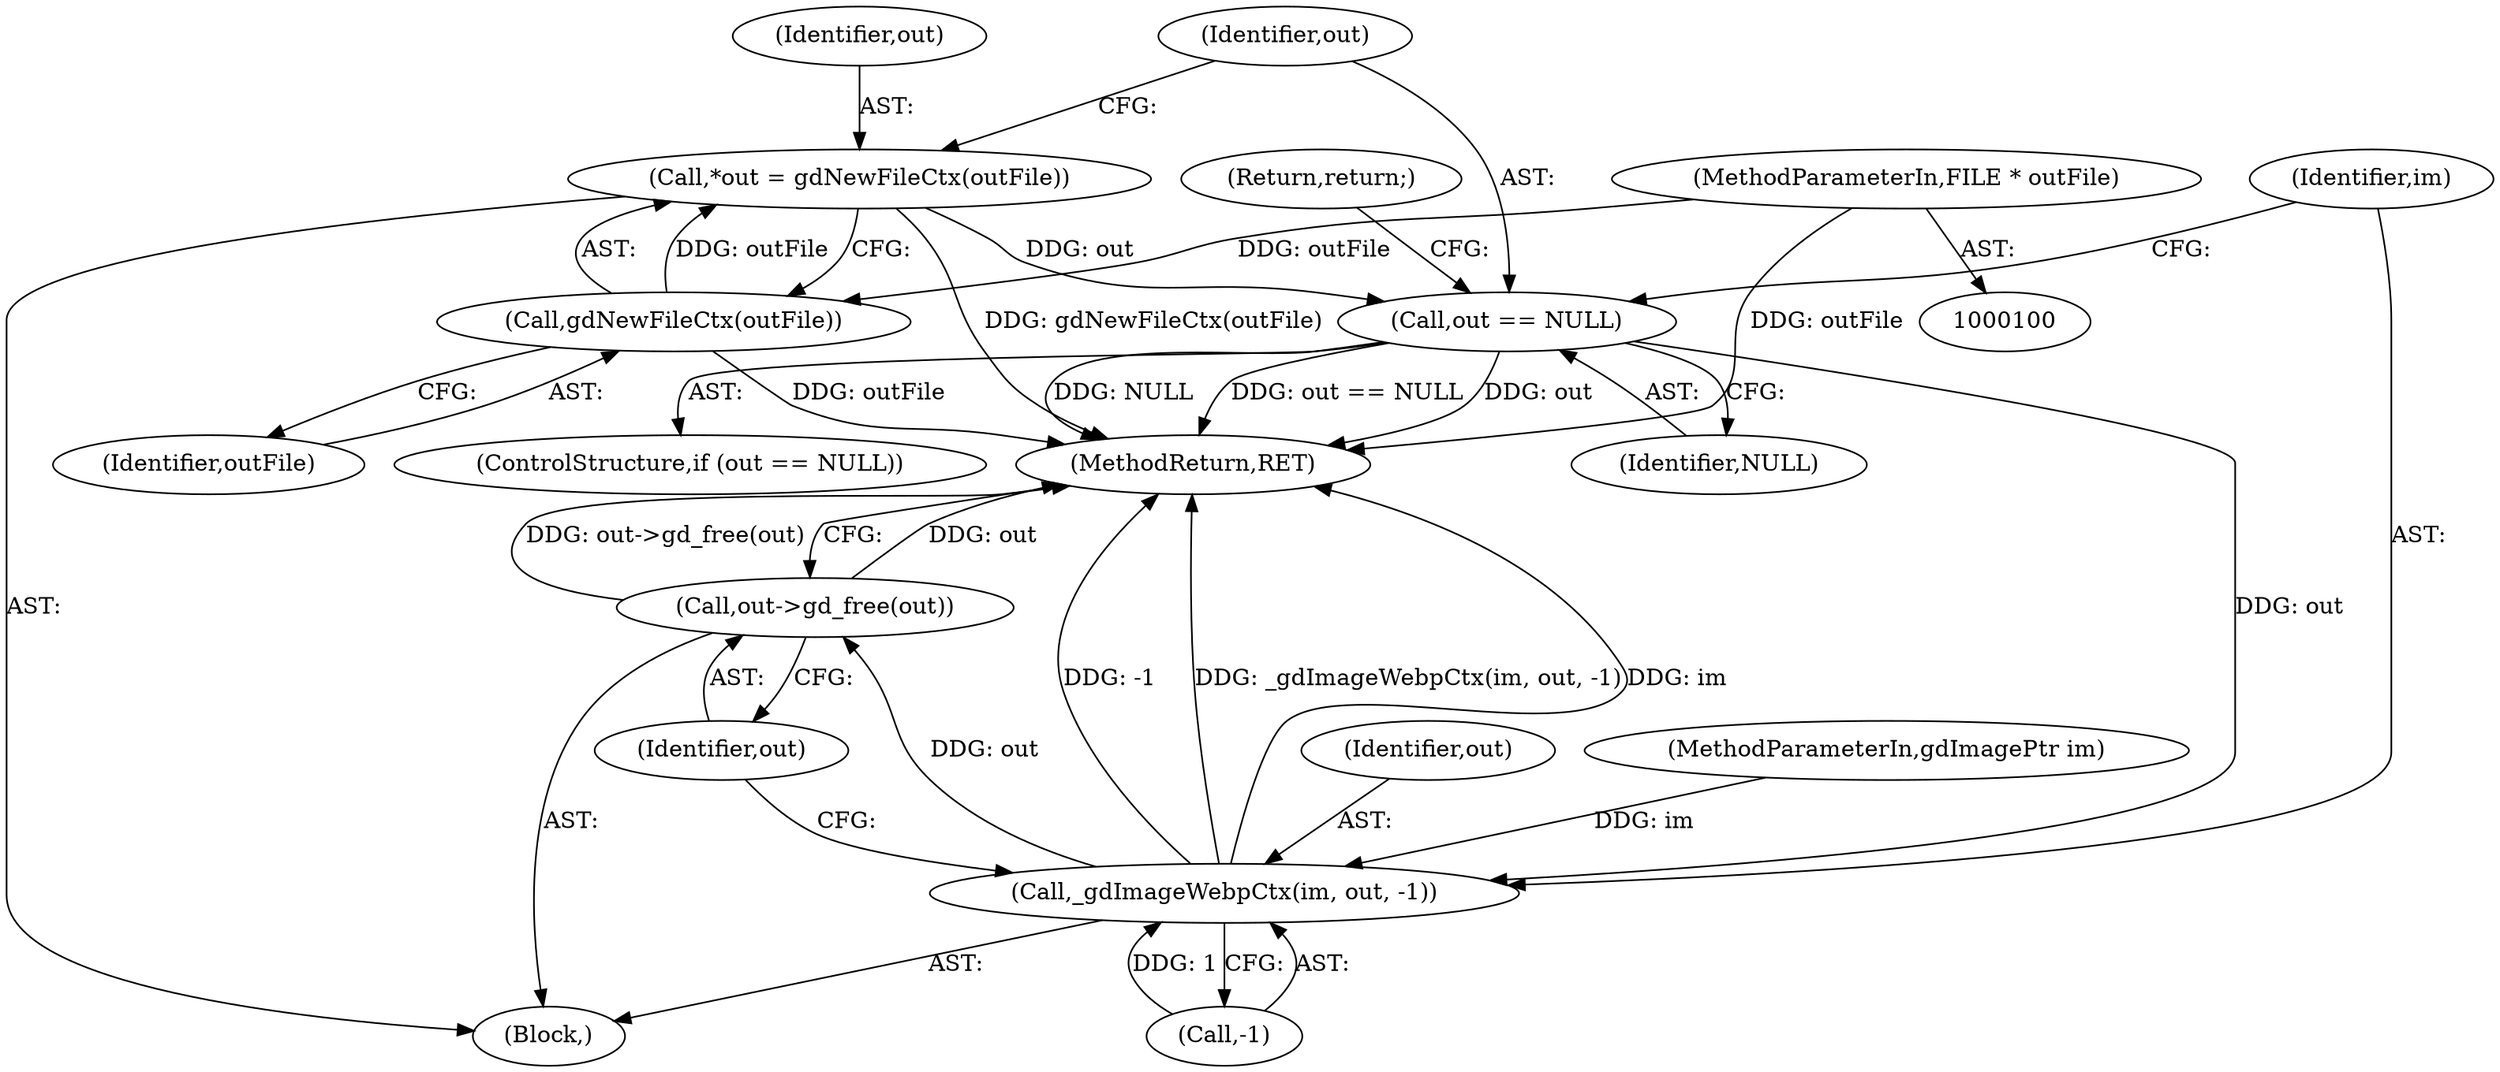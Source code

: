 digraph "0_libgd_a49feeae76d41959d85ee733925a4cf40bac61b2@pointer" {
"1000105" [label="(Call,*out = gdNewFileCtx(outFile))"];
"1000107" [label="(Call,gdNewFileCtx(outFile))"];
"1000102" [label="(MethodParameterIn,FILE * outFile)"];
"1000110" [label="(Call,out == NULL)"];
"1000115" [label="(Call,_gdImageWebpCtx(im, out, -1))"];
"1000120" [label="(Call,out->gd_free(out))"];
"1000110" [label="(Call,out == NULL)"];
"1000102" [label="(MethodParameterIn,FILE * outFile)"];
"1000122" [label="(MethodReturn,RET)"];
"1000114" [label="(Return,return;)"];
"1000106" [label="(Identifier,out)"];
"1000115" [label="(Call,_gdImageWebpCtx(im, out, -1))"];
"1000117" [label="(Identifier,out)"];
"1000111" [label="(Identifier,out)"];
"1000118" [label="(Call,-1)"];
"1000108" [label="(Identifier,outFile)"];
"1000109" [label="(ControlStructure,if (out == NULL))"];
"1000112" [label="(Identifier,NULL)"];
"1000116" [label="(Identifier,im)"];
"1000105" [label="(Call,*out = gdNewFileCtx(outFile))"];
"1000107" [label="(Call,gdNewFileCtx(outFile))"];
"1000103" [label="(Block,)"];
"1000121" [label="(Identifier,out)"];
"1000101" [label="(MethodParameterIn,gdImagePtr im)"];
"1000120" [label="(Call,out->gd_free(out))"];
"1000105" -> "1000103"  [label="AST: "];
"1000105" -> "1000107"  [label="CFG: "];
"1000106" -> "1000105"  [label="AST: "];
"1000107" -> "1000105"  [label="AST: "];
"1000111" -> "1000105"  [label="CFG: "];
"1000105" -> "1000122"  [label="DDG: gdNewFileCtx(outFile)"];
"1000107" -> "1000105"  [label="DDG: outFile"];
"1000105" -> "1000110"  [label="DDG: out"];
"1000107" -> "1000108"  [label="CFG: "];
"1000108" -> "1000107"  [label="AST: "];
"1000107" -> "1000122"  [label="DDG: outFile"];
"1000102" -> "1000107"  [label="DDG: outFile"];
"1000102" -> "1000100"  [label="AST: "];
"1000102" -> "1000122"  [label="DDG: outFile"];
"1000110" -> "1000109"  [label="AST: "];
"1000110" -> "1000112"  [label="CFG: "];
"1000111" -> "1000110"  [label="AST: "];
"1000112" -> "1000110"  [label="AST: "];
"1000114" -> "1000110"  [label="CFG: "];
"1000116" -> "1000110"  [label="CFG: "];
"1000110" -> "1000122"  [label="DDG: NULL"];
"1000110" -> "1000122"  [label="DDG: out == NULL"];
"1000110" -> "1000122"  [label="DDG: out"];
"1000110" -> "1000115"  [label="DDG: out"];
"1000115" -> "1000103"  [label="AST: "];
"1000115" -> "1000118"  [label="CFG: "];
"1000116" -> "1000115"  [label="AST: "];
"1000117" -> "1000115"  [label="AST: "];
"1000118" -> "1000115"  [label="AST: "];
"1000121" -> "1000115"  [label="CFG: "];
"1000115" -> "1000122"  [label="DDG: -1"];
"1000115" -> "1000122"  [label="DDG: _gdImageWebpCtx(im, out, -1)"];
"1000115" -> "1000122"  [label="DDG: im"];
"1000101" -> "1000115"  [label="DDG: im"];
"1000118" -> "1000115"  [label="DDG: 1"];
"1000115" -> "1000120"  [label="DDG: out"];
"1000120" -> "1000103"  [label="AST: "];
"1000120" -> "1000121"  [label="CFG: "];
"1000121" -> "1000120"  [label="AST: "];
"1000122" -> "1000120"  [label="CFG: "];
"1000120" -> "1000122"  [label="DDG: out"];
"1000120" -> "1000122"  [label="DDG: out->gd_free(out)"];
}
